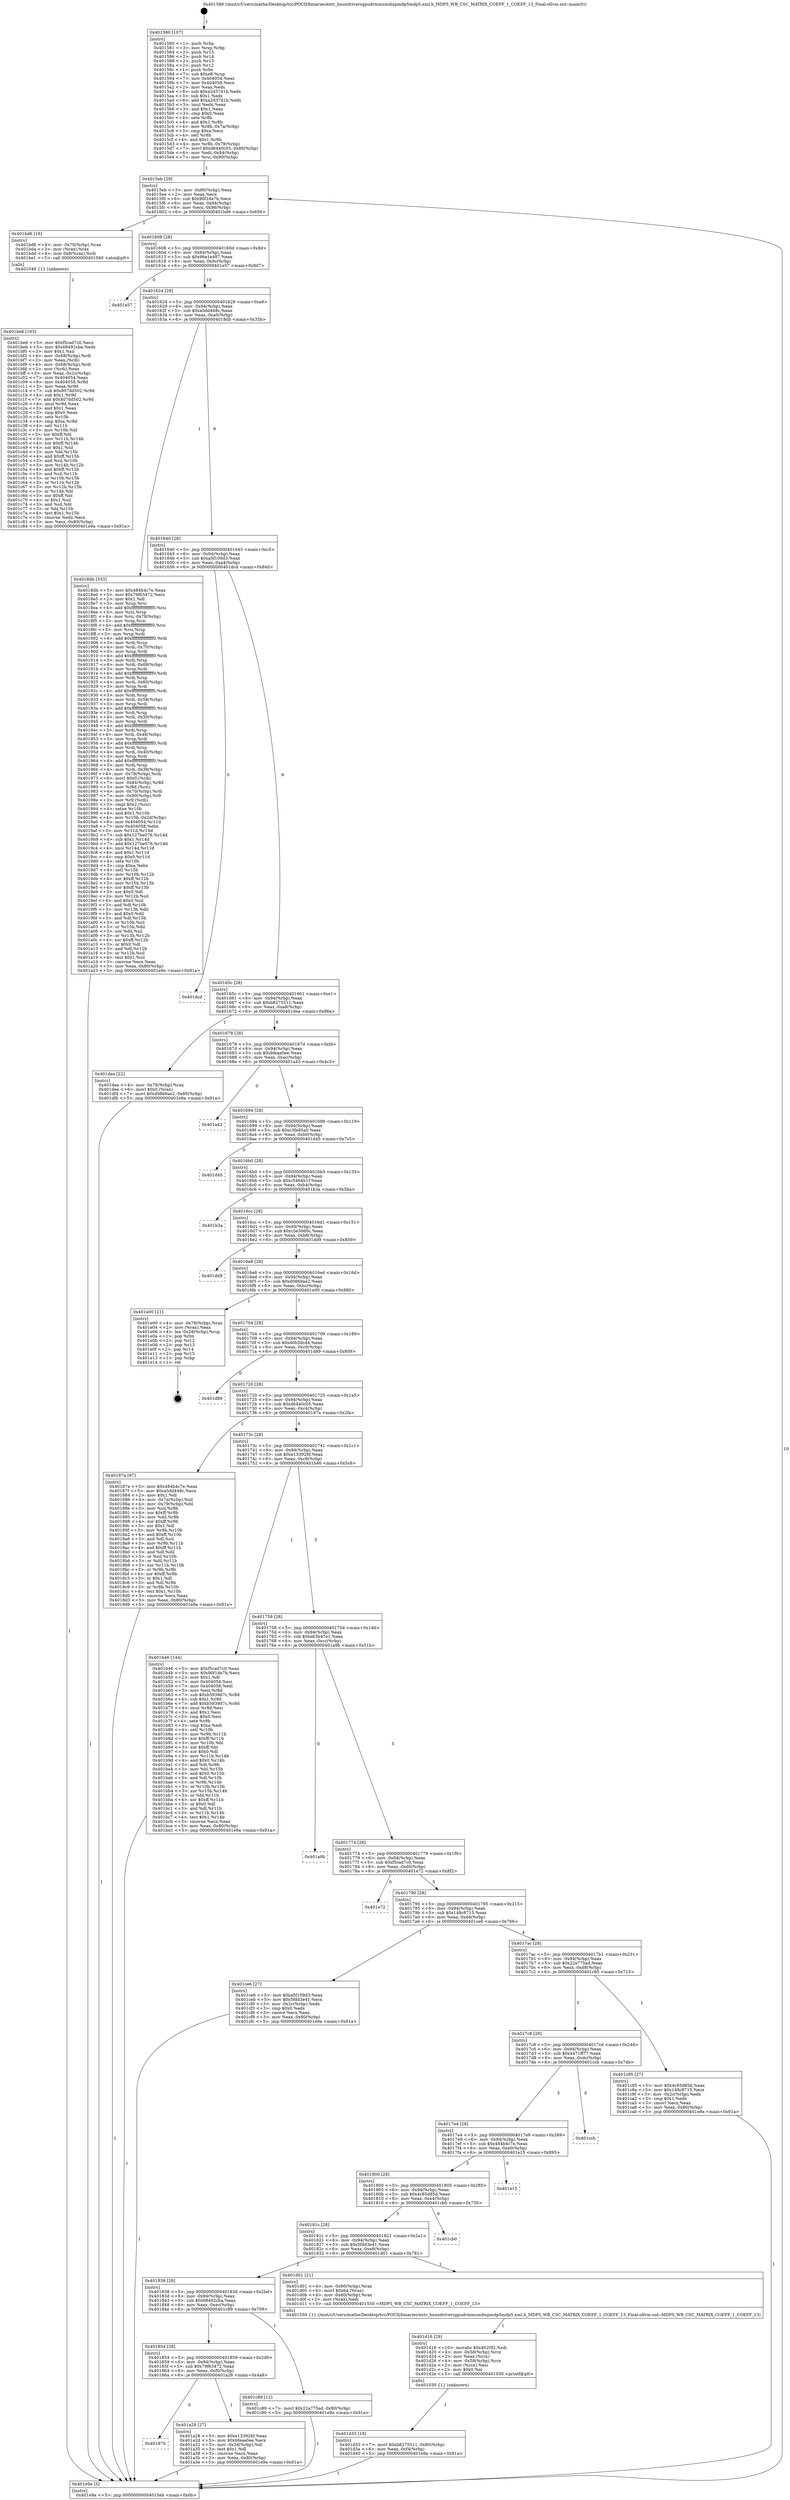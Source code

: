 digraph "0x401580" {
  label = "0x401580 (/mnt/c/Users/mathe/Desktop/tcc/POCII/binaries/extr_linuxdriversgpudrmmsmdispmdp5mdp5.xml.h_MDP5_WB_CSC_MATRIX_COEFF_1_COEFF_13_Final-ollvm.out::main(0))"
  labelloc = "t"
  node[shape=record]

  Entry [label="",width=0.3,height=0.3,shape=circle,fillcolor=black,style=filled]
  "0x4015eb" [label="{
     0x4015eb [29]\l
     | [instrs]\l
     &nbsp;&nbsp;0x4015eb \<+3\>: mov -0x80(%rbp),%eax\l
     &nbsp;&nbsp;0x4015ee \<+2\>: mov %eax,%ecx\l
     &nbsp;&nbsp;0x4015f0 \<+6\>: sub $0x90f1de7b,%ecx\l
     &nbsp;&nbsp;0x4015f6 \<+6\>: mov %eax,-0x94(%rbp)\l
     &nbsp;&nbsp;0x4015fc \<+6\>: mov %ecx,-0x98(%rbp)\l
     &nbsp;&nbsp;0x401602 \<+6\>: je 0000000000401bd6 \<main+0x656\>\l
  }"]
  "0x401bd6" [label="{
     0x401bd6 [16]\l
     | [instrs]\l
     &nbsp;&nbsp;0x401bd6 \<+4\>: mov -0x70(%rbp),%rax\l
     &nbsp;&nbsp;0x401bda \<+3\>: mov (%rax),%rax\l
     &nbsp;&nbsp;0x401bdd \<+4\>: mov 0x8(%rax),%rdi\l
     &nbsp;&nbsp;0x401be1 \<+5\>: call 0000000000401040 \<atoi@plt\>\l
     | [calls]\l
     &nbsp;&nbsp;0x401040 \{1\} (unknown)\l
  }"]
  "0x401608" [label="{
     0x401608 [28]\l
     | [instrs]\l
     &nbsp;&nbsp;0x401608 \<+5\>: jmp 000000000040160d \<main+0x8d\>\l
     &nbsp;&nbsp;0x40160d \<+6\>: mov -0x94(%rbp),%eax\l
     &nbsp;&nbsp;0x401613 \<+5\>: sub $0x96e1e487,%eax\l
     &nbsp;&nbsp;0x401618 \<+6\>: mov %eax,-0x9c(%rbp)\l
     &nbsp;&nbsp;0x40161e \<+6\>: je 0000000000401e57 \<main+0x8d7\>\l
  }"]
  Exit [label="",width=0.3,height=0.3,shape=circle,fillcolor=black,style=filled,peripheries=2]
  "0x401e57" [label="{
     0x401e57\l
  }", style=dashed]
  "0x401624" [label="{
     0x401624 [28]\l
     | [instrs]\l
     &nbsp;&nbsp;0x401624 \<+5\>: jmp 0000000000401629 \<main+0xa9\>\l
     &nbsp;&nbsp;0x401629 \<+6\>: mov -0x94(%rbp),%eax\l
     &nbsp;&nbsp;0x40162f \<+5\>: sub $0xa5dd448c,%eax\l
     &nbsp;&nbsp;0x401634 \<+6\>: mov %eax,-0xa0(%rbp)\l
     &nbsp;&nbsp;0x40163a \<+6\>: je 00000000004018db \<main+0x35b\>\l
  }"]
  "0x401d33" [label="{
     0x401d33 [18]\l
     | [instrs]\l
     &nbsp;&nbsp;0x401d33 \<+7\>: movl $0xb8275511,-0x80(%rbp)\l
     &nbsp;&nbsp;0x401d3a \<+6\>: mov %eax,-0xf4(%rbp)\l
     &nbsp;&nbsp;0x401d40 \<+5\>: jmp 0000000000401e9a \<main+0x91a\>\l
  }"]
  "0x4018db" [label="{
     0x4018db [333]\l
     | [instrs]\l
     &nbsp;&nbsp;0x4018db \<+5\>: mov $0x484b4c7e,%eax\l
     &nbsp;&nbsp;0x4018e0 \<+5\>: mov $0x79f63472,%ecx\l
     &nbsp;&nbsp;0x4018e5 \<+2\>: mov $0x1,%dl\l
     &nbsp;&nbsp;0x4018e7 \<+3\>: mov %rsp,%rsi\l
     &nbsp;&nbsp;0x4018ea \<+4\>: add $0xfffffffffffffff0,%rsi\l
     &nbsp;&nbsp;0x4018ee \<+3\>: mov %rsi,%rsp\l
     &nbsp;&nbsp;0x4018f1 \<+4\>: mov %rsi,-0x78(%rbp)\l
     &nbsp;&nbsp;0x4018f5 \<+3\>: mov %rsp,%rsi\l
     &nbsp;&nbsp;0x4018f8 \<+4\>: add $0xfffffffffffffff0,%rsi\l
     &nbsp;&nbsp;0x4018fc \<+3\>: mov %rsi,%rsp\l
     &nbsp;&nbsp;0x4018ff \<+3\>: mov %rsp,%rdi\l
     &nbsp;&nbsp;0x401902 \<+4\>: add $0xfffffffffffffff0,%rdi\l
     &nbsp;&nbsp;0x401906 \<+3\>: mov %rdi,%rsp\l
     &nbsp;&nbsp;0x401909 \<+4\>: mov %rdi,-0x70(%rbp)\l
     &nbsp;&nbsp;0x40190d \<+3\>: mov %rsp,%rdi\l
     &nbsp;&nbsp;0x401910 \<+4\>: add $0xfffffffffffffff0,%rdi\l
     &nbsp;&nbsp;0x401914 \<+3\>: mov %rdi,%rsp\l
     &nbsp;&nbsp;0x401917 \<+4\>: mov %rdi,-0x68(%rbp)\l
     &nbsp;&nbsp;0x40191b \<+3\>: mov %rsp,%rdi\l
     &nbsp;&nbsp;0x40191e \<+4\>: add $0xfffffffffffffff0,%rdi\l
     &nbsp;&nbsp;0x401922 \<+3\>: mov %rdi,%rsp\l
     &nbsp;&nbsp;0x401925 \<+4\>: mov %rdi,-0x60(%rbp)\l
     &nbsp;&nbsp;0x401929 \<+3\>: mov %rsp,%rdi\l
     &nbsp;&nbsp;0x40192c \<+4\>: add $0xfffffffffffffff0,%rdi\l
     &nbsp;&nbsp;0x401930 \<+3\>: mov %rdi,%rsp\l
     &nbsp;&nbsp;0x401933 \<+4\>: mov %rdi,-0x58(%rbp)\l
     &nbsp;&nbsp;0x401937 \<+3\>: mov %rsp,%rdi\l
     &nbsp;&nbsp;0x40193a \<+4\>: add $0xfffffffffffffff0,%rdi\l
     &nbsp;&nbsp;0x40193e \<+3\>: mov %rdi,%rsp\l
     &nbsp;&nbsp;0x401941 \<+4\>: mov %rdi,-0x50(%rbp)\l
     &nbsp;&nbsp;0x401945 \<+3\>: mov %rsp,%rdi\l
     &nbsp;&nbsp;0x401948 \<+4\>: add $0xfffffffffffffff0,%rdi\l
     &nbsp;&nbsp;0x40194c \<+3\>: mov %rdi,%rsp\l
     &nbsp;&nbsp;0x40194f \<+4\>: mov %rdi,-0x48(%rbp)\l
     &nbsp;&nbsp;0x401953 \<+3\>: mov %rsp,%rdi\l
     &nbsp;&nbsp;0x401956 \<+4\>: add $0xfffffffffffffff0,%rdi\l
     &nbsp;&nbsp;0x40195a \<+3\>: mov %rdi,%rsp\l
     &nbsp;&nbsp;0x40195d \<+4\>: mov %rdi,-0x40(%rbp)\l
     &nbsp;&nbsp;0x401961 \<+3\>: mov %rsp,%rdi\l
     &nbsp;&nbsp;0x401964 \<+4\>: add $0xfffffffffffffff0,%rdi\l
     &nbsp;&nbsp;0x401968 \<+3\>: mov %rdi,%rsp\l
     &nbsp;&nbsp;0x40196b \<+4\>: mov %rdi,-0x38(%rbp)\l
     &nbsp;&nbsp;0x40196f \<+4\>: mov -0x78(%rbp),%rdi\l
     &nbsp;&nbsp;0x401973 \<+6\>: movl $0x0,(%rdi)\l
     &nbsp;&nbsp;0x401979 \<+7\>: mov -0x84(%rbp),%r8d\l
     &nbsp;&nbsp;0x401980 \<+3\>: mov %r8d,(%rsi)\l
     &nbsp;&nbsp;0x401983 \<+4\>: mov -0x70(%rbp),%rdi\l
     &nbsp;&nbsp;0x401987 \<+7\>: mov -0x90(%rbp),%r9\l
     &nbsp;&nbsp;0x40198e \<+3\>: mov %r9,(%rdi)\l
     &nbsp;&nbsp;0x401991 \<+3\>: cmpl $0x2,(%rsi)\l
     &nbsp;&nbsp;0x401994 \<+4\>: setne %r10b\l
     &nbsp;&nbsp;0x401998 \<+4\>: and $0x1,%r10b\l
     &nbsp;&nbsp;0x40199c \<+4\>: mov %r10b,-0x2d(%rbp)\l
     &nbsp;&nbsp;0x4019a0 \<+8\>: mov 0x404054,%r11d\l
     &nbsp;&nbsp;0x4019a8 \<+7\>: mov 0x404058,%ebx\l
     &nbsp;&nbsp;0x4019af \<+3\>: mov %r11d,%r14d\l
     &nbsp;&nbsp;0x4019b2 \<+7\>: sub $0x127be076,%r14d\l
     &nbsp;&nbsp;0x4019b9 \<+4\>: sub $0x1,%r14d\l
     &nbsp;&nbsp;0x4019bd \<+7\>: add $0x127be076,%r14d\l
     &nbsp;&nbsp;0x4019c4 \<+4\>: imul %r14d,%r11d\l
     &nbsp;&nbsp;0x4019c8 \<+4\>: and $0x1,%r11d\l
     &nbsp;&nbsp;0x4019cc \<+4\>: cmp $0x0,%r11d\l
     &nbsp;&nbsp;0x4019d0 \<+4\>: sete %r10b\l
     &nbsp;&nbsp;0x4019d4 \<+3\>: cmp $0xa,%ebx\l
     &nbsp;&nbsp;0x4019d7 \<+4\>: setl %r15b\l
     &nbsp;&nbsp;0x4019db \<+3\>: mov %r10b,%r12b\l
     &nbsp;&nbsp;0x4019de \<+4\>: xor $0xff,%r12b\l
     &nbsp;&nbsp;0x4019e2 \<+3\>: mov %r15b,%r13b\l
     &nbsp;&nbsp;0x4019e5 \<+4\>: xor $0xff,%r13b\l
     &nbsp;&nbsp;0x4019e9 \<+3\>: xor $0x0,%dl\l
     &nbsp;&nbsp;0x4019ec \<+3\>: mov %r12b,%sil\l
     &nbsp;&nbsp;0x4019ef \<+4\>: and $0x0,%sil\l
     &nbsp;&nbsp;0x4019f3 \<+3\>: and %dl,%r10b\l
     &nbsp;&nbsp;0x4019f6 \<+3\>: mov %r13b,%dil\l
     &nbsp;&nbsp;0x4019f9 \<+4\>: and $0x0,%dil\l
     &nbsp;&nbsp;0x4019fd \<+3\>: and %dl,%r15b\l
     &nbsp;&nbsp;0x401a00 \<+3\>: or %r10b,%sil\l
     &nbsp;&nbsp;0x401a03 \<+3\>: or %r15b,%dil\l
     &nbsp;&nbsp;0x401a06 \<+3\>: xor %dil,%sil\l
     &nbsp;&nbsp;0x401a09 \<+3\>: or %r13b,%r12b\l
     &nbsp;&nbsp;0x401a0c \<+4\>: xor $0xff,%r12b\l
     &nbsp;&nbsp;0x401a10 \<+3\>: or $0x0,%dl\l
     &nbsp;&nbsp;0x401a13 \<+3\>: and %dl,%r12b\l
     &nbsp;&nbsp;0x401a16 \<+3\>: or %r12b,%sil\l
     &nbsp;&nbsp;0x401a19 \<+4\>: test $0x1,%sil\l
     &nbsp;&nbsp;0x401a1d \<+3\>: cmovne %ecx,%eax\l
     &nbsp;&nbsp;0x401a20 \<+3\>: mov %eax,-0x80(%rbp)\l
     &nbsp;&nbsp;0x401a23 \<+5\>: jmp 0000000000401e9a \<main+0x91a\>\l
  }"]
  "0x401640" [label="{
     0x401640 [28]\l
     | [instrs]\l
     &nbsp;&nbsp;0x401640 \<+5\>: jmp 0000000000401645 \<main+0xc5\>\l
     &nbsp;&nbsp;0x401645 \<+6\>: mov -0x94(%rbp),%eax\l
     &nbsp;&nbsp;0x40164b \<+5\>: sub $0xa5f109d3,%eax\l
     &nbsp;&nbsp;0x401650 \<+6\>: mov %eax,-0xa4(%rbp)\l
     &nbsp;&nbsp;0x401656 \<+6\>: je 0000000000401dcd \<main+0x84d\>\l
  }"]
  "0x401d16" [label="{
     0x401d16 [29]\l
     | [instrs]\l
     &nbsp;&nbsp;0x401d16 \<+10\>: movabs $0x4020f2,%rdi\l
     &nbsp;&nbsp;0x401d20 \<+4\>: mov -0x58(%rbp),%rcx\l
     &nbsp;&nbsp;0x401d24 \<+2\>: mov %eax,(%rcx)\l
     &nbsp;&nbsp;0x401d26 \<+4\>: mov -0x58(%rbp),%rcx\l
     &nbsp;&nbsp;0x401d2a \<+2\>: mov (%rcx),%esi\l
     &nbsp;&nbsp;0x401d2c \<+2\>: mov $0x0,%al\l
     &nbsp;&nbsp;0x401d2e \<+5\>: call 0000000000401030 \<printf@plt\>\l
     | [calls]\l
     &nbsp;&nbsp;0x401030 \{1\} (unknown)\l
  }"]
  "0x401dcd" [label="{
     0x401dcd\l
  }", style=dashed]
  "0x40165c" [label="{
     0x40165c [28]\l
     | [instrs]\l
     &nbsp;&nbsp;0x40165c \<+5\>: jmp 0000000000401661 \<main+0xe1\>\l
     &nbsp;&nbsp;0x401661 \<+6\>: mov -0x94(%rbp),%eax\l
     &nbsp;&nbsp;0x401667 \<+5\>: sub $0xb8275511,%eax\l
     &nbsp;&nbsp;0x40166c \<+6\>: mov %eax,-0xa8(%rbp)\l
     &nbsp;&nbsp;0x401672 \<+6\>: je 0000000000401dea \<main+0x86a\>\l
  }"]
  "0x401be6" [label="{
     0x401be6 [163]\l
     | [instrs]\l
     &nbsp;&nbsp;0x401be6 \<+5\>: mov $0xf5cad7c0,%ecx\l
     &nbsp;&nbsp;0x401beb \<+5\>: mov $0x68492cba,%edx\l
     &nbsp;&nbsp;0x401bf0 \<+3\>: mov $0x1,%sil\l
     &nbsp;&nbsp;0x401bf3 \<+4\>: mov -0x68(%rbp),%rdi\l
     &nbsp;&nbsp;0x401bf7 \<+2\>: mov %eax,(%rdi)\l
     &nbsp;&nbsp;0x401bf9 \<+4\>: mov -0x68(%rbp),%rdi\l
     &nbsp;&nbsp;0x401bfd \<+2\>: mov (%rdi),%eax\l
     &nbsp;&nbsp;0x401bff \<+3\>: mov %eax,-0x2c(%rbp)\l
     &nbsp;&nbsp;0x401c02 \<+7\>: mov 0x404054,%eax\l
     &nbsp;&nbsp;0x401c09 \<+8\>: mov 0x404058,%r8d\l
     &nbsp;&nbsp;0x401c11 \<+3\>: mov %eax,%r9d\l
     &nbsp;&nbsp;0x401c14 \<+7\>: sub $0x807dd502,%r9d\l
     &nbsp;&nbsp;0x401c1b \<+4\>: sub $0x1,%r9d\l
     &nbsp;&nbsp;0x401c1f \<+7\>: add $0x807dd502,%r9d\l
     &nbsp;&nbsp;0x401c26 \<+4\>: imul %r9d,%eax\l
     &nbsp;&nbsp;0x401c2a \<+3\>: and $0x1,%eax\l
     &nbsp;&nbsp;0x401c2d \<+3\>: cmp $0x0,%eax\l
     &nbsp;&nbsp;0x401c30 \<+4\>: sete %r10b\l
     &nbsp;&nbsp;0x401c34 \<+4\>: cmp $0xa,%r8d\l
     &nbsp;&nbsp;0x401c38 \<+4\>: setl %r11b\l
     &nbsp;&nbsp;0x401c3c \<+3\>: mov %r10b,%bl\l
     &nbsp;&nbsp;0x401c3f \<+3\>: xor $0xff,%bl\l
     &nbsp;&nbsp;0x401c42 \<+3\>: mov %r11b,%r14b\l
     &nbsp;&nbsp;0x401c45 \<+4\>: xor $0xff,%r14b\l
     &nbsp;&nbsp;0x401c49 \<+4\>: xor $0x1,%sil\l
     &nbsp;&nbsp;0x401c4d \<+3\>: mov %bl,%r15b\l
     &nbsp;&nbsp;0x401c50 \<+4\>: and $0xff,%r15b\l
     &nbsp;&nbsp;0x401c54 \<+3\>: and %sil,%r10b\l
     &nbsp;&nbsp;0x401c57 \<+3\>: mov %r14b,%r12b\l
     &nbsp;&nbsp;0x401c5a \<+4\>: and $0xff,%r12b\l
     &nbsp;&nbsp;0x401c5e \<+3\>: and %sil,%r11b\l
     &nbsp;&nbsp;0x401c61 \<+3\>: or %r10b,%r15b\l
     &nbsp;&nbsp;0x401c64 \<+3\>: or %r11b,%r12b\l
     &nbsp;&nbsp;0x401c67 \<+3\>: xor %r12b,%r15b\l
     &nbsp;&nbsp;0x401c6a \<+3\>: or %r14b,%bl\l
     &nbsp;&nbsp;0x401c6d \<+3\>: xor $0xff,%bl\l
     &nbsp;&nbsp;0x401c70 \<+4\>: or $0x1,%sil\l
     &nbsp;&nbsp;0x401c74 \<+3\>: and %sil,%bl\l
     &nbsp;&nbsp;0x401c77 \<+3\>: or %bl,%r15b\l
     &nbsp;&nbsp;0x401c7a \<+4\>: test $0x1,%r15b\l
     &nbsp;&nbsp;0x401c7e \<+3\>: cmovne %edx,%ecx\l
     &nbsp;&nbsp;0x401c81 \<+3\>: mov %ecx,-0x80(%rbp)\l
     &nbsp;&nbsp;0x401c84 \<+5\>: jmp 0000000000401e9a \<main+0x91a\>\l
  }"]
  "0x401dea" [label="{
     0x401dea [22]\l
     | [instrs]\l
     &nbsp;&nbsp;0x401dea \<+4\>: mov -0x78(%rbp),%rax\l
     &nbsp;&nbsp;0x401dee \<+6\>: movl $0x0,(%rax)\l
     &nbsp;&nbsp;0x401df4 \<+7\>: movl $0xd0869ae2,-0x80(%rbp)\l
     &nbsp;&nbsp;0x401dfb \<+5\>: jmp 0000000000401e9a \<main+0x91a\>\l
  }"]
  "0x401678" [label="{
     0x401678 [28]\l
     | [instrs]\l
     &nbsp;&nbsp;0x401678 \<+5\>: jmp 000000000040167d \<main+0xfd\>\l
     &nbsp;&nbsp;0x40167d \<+6\>: mov -0x94(%rbp),%eax\l
     &nbsp;&nbsp;0x401683 \<+5\>: sub $0xbfeaa0ee,%eax\l
     &nbsp;&nbsp;0x401688 \<+6\>: mov %eax,-0xac(%rbp)\l
     &nbsp;&nbsp;0x40168e \<+6\>: je 0000000000401a43 \<main+0x4c3\>\l
  }"]
  "0x401870" [label="{
     0x401870\l
  }", style=dashed]
  "0x401a43" [label="{
     0x401a43\l
  }", style=dashed]
  "0x401694" [label="{
     0x401694 [28]\l
     | [instrs]\l
     &nbsp;&nbsp;0x401694 \<+5\>: jmp 0000000000401699 \<main+0x119\>\l
     &nbsp;&nbsp;0x401699 \<+6\>: mov -0x94(%rbp),%eax\l
     &nbsp;&nbsp;0x40169f \<+5\>: sub $0xc3fa85a0,%eax\l
     &nbsp;&nbsp;0x4016a4 \<+6\>: mov %eax,-0xb0(%rbp)\l
     &nbsp;&nbsp;0x4016aa \<+6\>: je 0000000000401d45 \<main+0x7c5\>\l
  }"]
  "0x401a28" [label="{
     0x401a28 [27]\l
     | [instrs]\l
     &nbsp;&nbsp;0x401a28 \<+5\>: mov $0xe133926f,%eax\l
     &nbsp;&nbsp;0x401a2d \<+5\>: mov $0xbfeaa0ee,%ecx\l
     &nbsp;&nbsp;0x401a32 \<+3\>: mov -0x2d(%rbp),%dl\l
     &nbsp;&nbsp;0x401a35 \<+3\>: test $0x1,%dl\l
     &nbsp;&nbsp;0x401a38 \<+3\>: cmovne %ecx,%eax\l
     &nbsp;&nbsp;0x401a3b \<+3\>: mov %eax,-0x80(%rbp)\l
     &nbsp;&nbsp;0x401a3e \<+5\>: jmp 0000000000401e9a \<main+0x91a\>\l
  }"]
  "0x401d45" [label="{
     0x401d45\l
  }", style=dashed]
  "0x4016b0" [label="{
     0x4016b0 [28]\l
     | [instrs]\l
     &nbsp;&nbsp;0x4016b0 \<+5\>: jmp 00000000004016b5 \<main+0x135\>\l
     &nbsp;&nbsp;0x4016b5 \<+6\>: mov -0x94(%rbp),%eax\l
     &nbsp;&nbsp;0x4016bb \<+5\>: sub $0xc5464b1f,%eax\l
     &nbsp;&nbsp;0x4016c0 \<+6\>: mov %eax,-0xb4(%rbp)\l
     &nbsp;&nbsp;0x4016c6 \<+6\>: je 0000000000401b3a \<main+0x5ba\>\l
  }"]
  "0x401854" [label="{
     0x401854 [28]\l
     | [instrs]\l
     &nbsp;&nbsp;0x401854 \<+5\>: jmp 0000000000401859 \<main+0x2d9\>\l
     &nbsp;&nbsp;0x401859 \<+6\>: mov -0x94(%rbp),%eax\l
     &nbsp;&nbsp;0x40185f \<+5\>: sub $0x79f63472,%eax\l
     &nbsp;&nbsp;0x401864 \<+6\>: mov %eax,-0xf0(%rbp)\l
     &nbsp;&nbsp;0x40186a \<+6\>: je 0000000000401a28 \<main+0x4a8\>\l
  }"]
  "0x401b3a" [label="{
     0x401b3a\l
  }", style=dashed]
  "0x4016cc" [label="{
     0x4016cc [28]\l
     | [instrs]\l
     &nbsp;&nbsp;0x4016cc \<+5\>: jmp 00000000004016d1 \<main+0x151\>\l
     &nbsp;&nbsp;0x4016d1 \<+6\>: mov -0x94(%rbp),%eax\l
     &nbsp;&nbsp;0x4016d7 \<+5\>: sub $0xc5e3060c,%eax\l
     &nbsp;&nbsp;0x4016dc \<+6\>: mov %eax,-0xb8(%rbp)\l
     &nbsp;&nbsp;0x4016e2 \<+6\>: je 0000000000401dd9 \<main+0x859\>\l
  }"]
  "0x401c89" [label="{
     0x401c89 [12]\l
     | [instrs]\l
     &nbsp;&nbsp;0x401c89 \<+7\>: movl $0x22a775ad,-0x80(%rbp)\l
     &nbsp;&nbsp;0x401c90 \<+5\>: jmp 0000000000401e9a \<main+0x91a\>\l
  }"]
  "0x401dd9" [label="{
     0x401dd9\l
  }", style=dashed]
  "0x4016e8" [label="{
     0x4016e8 [28]\l
     | [instrs]\l
     &nbsp;&nbsp;0x4016e8 \<+5\>: jmp 00000000004016ed \<main+0x16d\>\l
     &nbsp;&nbsp;0x4016ed \<+6\>: mov -0x94(%rbp),%eax\l
     &nbsp;&nbsp;0x4016f3 \<+5\>: sub $0xd0869ae2,%eax\l
     &nbsp;&nbsp;0x4016f8 \<+6\>: mov %eax,-0xbc(%rbp)\l
     &nbsp;&nbsp;0x4016fe \<+6\>: je 0000000000401e00 \<main+0x880\>\l
  }"]
  "0x401838" [label="{
     0x401838 [28]\l
     | [instrs]\l
     &nbsp;&nbsp;0x401838 \<+5\>: jmp 000000000040183d \<main+0x2bd\>\l
     &nbsp;&nbsp;0x40183d \<+6\>: mov -0x94(%rbp),%eax\l
     &nbsp;&nbsp;0x401843 \<+5\>: sub $0x68492cba,%eax\l
     &nbsp;&nbsp;0x401848 \<+6\>: mov %eax,-0xec(%rbp)\l
     &nbsp;&nbsp;0x40184e \<+6\>: je 0000000000401c89 \<main+0x709\>\l
  }"]
  "0x401e00" [label="{
     0x401e00 [21]\l
     | [instrs]\l
     &nbsp;&nbsp;0x401e00 \<+4\>: mov -0x78(%rbp),%rax\l
     &nbsp;&nbsp;0x401e04 \<+2\>: mov (%rax),%eax\l
     &nbsp;&nbsp;0x401e06 \<+4\>: lea -0x28(%rbp),%rsp\l
     &nbsp;&nbsp;0x401e0a \<+1\>: pop %rbx\l
     &nbsp;&nbsp;0x401e0b \<+2\>: pop %r12\l
     &nbsp;&nbsp;0x401e0d \<+2\>: pop %r13\l
     &nbsp;&nbsp;0x401e0f \<+2\>: pop %r14\l
     &nbsp;&nbsp;0x401e11 \<+2\>: pop %r15\l
     &nbsp;&nbsp;0x401e13 \<+1\>: pop %rbp\l
     &nbsp;&nbsp;0x401e14 \<+1\>: ret\l
  }"]
  "0x401704" [label="{
     0x401704 [28]\l
     | [instrs]\l
     &nbsp;&nbsp;0x401704 \<+5\>: jmp 0000000000401709 \<main+0x189\>\l
     &nbsp;&nbsp;0x401709 \<+6\>: mov -0x94(%rbp),%eax\l
     &nbsp;&nbsp;0x40170f \<+5\>: sub $0xd0b5dcd4,%eax\l
     &nbsp;&nbsp;0x401714 \<+6\>: mov %eax,-0xc0(%rbp)\l
     &nbsp;&nbsp;0x40171a \<+6\>: je 0000000000401d89 \<main+0x809\>\l
  }"]
  "0x401d01" [label="{
     0x401d01 [21]\l
     | [instrs]\l
     &nbsp;&nbsp;0x401d01 \<+4\>: mov -0x60(%rbp),%rax\l
     &nbsp;&nbsp;0x401d05 \<+6\>: movl $0x64,(%rax)\l
     &nbsp;&nbsp;0x401d0b \<+4\>: mov -0x60(%rbp),%rax\l
     &nbsp;&nbsp;0x401d0f \<+2\>: mov (%rax),%edi\l
     &nbsp;&nbsp;0x401d11 \<+5\>: call 0000000000401550 \<MDP5_WB_CSC_MATRIX_COEFF_1_COEFF_13\>\l
     | [calls]\l
     &nbsp;&nbsp;0x401550 \{1\} (/mnt/c/Users/mathe/Desktop/tcc/POCII/binaries/extr_linuxdriversgpudrmmsmdispmdp5mdp5.xml.h_MDP5_WB_CSC_MATRIX_COEFF_1_COEFF_13_Final-ollvm.out::MDP5_WB_CSC_MATRIX_COEFF_1_COEFF_13)\l
  }"]
  "0x401d89" [label="{
     0x401d89\l
  }", style=dashed]
  "0x401720" [label="{
     0x401720 [28]\l
     | [instrs]\l
     &nbsp;&nbsp;0x401720 \<+5\>: jmp 0000000000401725 \<main+0x1a5\>\l
     &nbsp;&nbsp;0x401725 \<+6\>: mov -0x94(%rbp),%eax\l
     &nbsp;&nbsp;0x40172b \<+5\>: sub $0xd6440c05,%eax\l
     &nbsp;&nbsp;0x401730 \<+6\>: mov %eax,-0xc4(%rbp)\l
     &nbsp;&nbsp;0x401736 \<+6\>: je 000000000040187a \<main+0x2fa\>\l
  }"]
  "0x40181c" [label="{
     0x40181c [28]\l
     | [instrs]\l
     &nbsp;&nbsp;0x40181c \<+5\>: jmp 0000000000401821 \<main+0x2a1\>\l
     &nbsp;&nbsp;0x401821 \<+6\>: mov -0x94(%rbp),%eax\l
     &nbsp;&nbsp;0x401827 \<+5\>: sub $0x5fdd3e41,%eax\l
     &nbsp;&nbsp;0x40182c \<+6\>: mov %eax,-0xe8(%rbp)\l
     &nbsp;&nbsp;0x401832 \<+6\>: je 0000000000401d01 \<main+0x781\>\l
  }"]
  "0x40187a" [label="{
     0x40187a [97]\l
     | [instrs]\l
     &nbsp;&nbsp;0x40187a \<+5\>: mov $0x484b4c7e,%eax\l
     &nbsp;&nbsp;0x40187f \<+5\>: mov $0xa5dd448c,%ecx\l
     &nbsp;&nbsp;0x401884 \<+2\>: mov $0x1,%dl\l
     &nbsp;&nbsp;0x401886 \<+4\>: mov -0x7a(%rbp),%sil\l
     &nbsp;&nbsp;0x40188a \<+4\>: mov -0x79(%rbp),%dil\l
     &nbsp;&nbsp;0x40188e \<+3\>: mov %sil,%r8b\l
     &nbsp;&nbsp;0x401891 \<+4\>: xor $0xff,%r8b\l
     &nbsp;&nbsp;0x401895 \<+3\>: mov %dil,%r9b\l
     &nbsp;&nbsp;0x401898 \<+4\>: xor $0xff,%r9b\l
     &nbsp;&nbsp;0x40189c \<+3\>: xor $0x1,%dl\l
     &nbsp;&nbsp;0x40189f \<+3\>: mov %r8b,%r10b\l
     &nbsp;&nbsp;0x4018a2 \<+4\>: and $0xff,%r10b\l
     &nbsp;&nbsp;0x4018a6 \<+3\>: and %dl,%sil\l
     &nbsp;&nbsp;0x4018a9 \<+3\>: mov %r9b,%r11b\l
     &nbsp;&nbsp;0x4018ac \<+4\>: and $0xff,%r11b\l
     &nbsp;&nbsp;0x4018b0 \<+3\>: and %dl,%dil\l
     &nbsp;&nbsp;0x4018b3 \<+3\>: or %sil,%r10b\l
     &nbsp;&nbsp;0x4018b6 \<+3\>: or %dil,%r11b\l
     &nbsp;&nbsp;0x4018b9 \<+3\>: xor %r11b,%r10b\l
     &nbsp;&nbsp;0x4018bc \<+3\>: or %r9b,%r8b\l
     &nbsp;&nbsp;0x4018bf \<+4\>: xor $0xff,%r8b\l
     &nbsp;&nbsp;0x4018c3 \<+3\>: or $0x1,%dl\l
     &nbsp;&nbsp;0x4018c6 \<+3\>: and %dl,%r8b\l
     &nbsp;&nbsp;0x4018c9 \<+3\>: or %r8b,%r10b\l
     &nbsp;&nbsp;0x4018cc \<+4\>: test $0x1,%r10b\l
     &nbsp;&nbsp;0x4018d0 \<+3\>: cmovne %ecx,%eax\l
     &nbsp;&nbsp;0x4018d3 \<+3\>: mov %eax,-0x80(%rbp)\l
     &nbsp;&nbsp;0x4018d6 \<+5\>: jmp 0000000000401e9a \<main+0x91a\>\l
  }"]
  "0x40173c" [label="{
     0x40173c [28]\l
     | [instrs]\l
     &nbsp;&nbsp;0x40173c \<+5\>: jmp 0000000000401741 \<main+0x1c1\>\l
     &nbsp;&nbsp;0x401741 \<+6\>: mov -0x94(%rbp),%eax\l
     &nbsp;&nbsp;0x401747 \<+5\>: sub $0xe133926f,%eax\l
     &nbsp;&nbsp;0x40174c \<+6\>: mov %eax,-0xc8(%rbp)\l
     &nbsp;&nbsp;0x401752 \<+6\>: je 0000000000401b46 \<main+0x5c6\>\l
  }"]
  "0x401e9a" [label="{
     0x401e9a [5]\l
     | [instrs]\l
     &nbsp;&nbsp;0x401e9a \<+5\>: jmp 00000000004015eb \<main+0x6b\>\l
  }"]
  "0x401580" [label="{
     0x401580 [107]\l
     | [instrs]\l
     &nbsp;&nbsp;0x401580 \<+1\>: push %rbp\l
     &nbsp;&nbsp;0x401581 \<+3\>: mov %rsp,%rbp\l
     &nbsp;&nbsp;0x401584 \<+2\>: push %r15\l
     &nbsp;&nbsp;0x401586 \<+2\>: push %r14\l
     &nbsp;&nbsp;0x401588 \<+2\>: push %r13\l
     &nbsp;&nbsp;0x40158a \<+2\>: push %r12\l
     &nbsp;&nbsp;0x40158c \<+1\>: push %rbx\l
     &nbsp;&nbsp;0x40158d \<+7\>: sub $0xe8,%rsp\l
     &nbsp;&nbsp;0x401594 \<+7\>: mov 0x404054,%eax\l
     &nbsp;&nbsp;0x40159b \<+7\>: mov 0x404058,%ecx\l
     &nbsp;&nbsp;0x4015a2 \<+2\>: mov %eax,%edx\l
     &nbsp;&nbsp;0x4015a4 \<+6\>: sub $0xa2d37d1b,%edx\l
     &nbsp;&nbsp;0x4015aa \<+3\>: sub $0x1,%edx\l
     &nbsp;&nbsp;0x4015ad \<+6\>: add $0xa2d37d1b,%edx\l
     &nbsp;&nbsp;0x4015b3 \<+3\>: imul %edx,%eax\l
     &nbsp;&nbsp;0x4015b6 \<+3\>: and $0x1,%eax\l
     &nbsp;&nbsp;0x4015b9 \<+3\>: cmp $0x0,%eax\l
     &nbsp;&nbsp;0x4015bc \<+4\>: sete %r8b\l
     &nbsp;&nbsp;0x4015c0 \<+4\>: and $0x1,%r8b\l
     &nbsp;&nbsp;0x4015c4 \<+4\>: mov %r8b,-0x7a(%rbp)\l
     &nbsp;&nbsp;0x4015c8 \<+3\>: cmp $0xa,%ecx\l
     &nbsp;&nbsp;0x4015cb \<+4\>: setl %r8b\l
     &nbsp;&nbsp;0x4015cf \<+4\>: and $0x1,%r8b\l
     &nbsp;&nbsp;0x4015d3 \<+4\>: mov %r8b,-0x79(%rbp)\l
     &nbsp;&nbsp;0x4015d7 \<+7\>: movl $0xd6440c05,-0x80(%rbp)\l
     &nbsp;&nbsp;0x4015de \<+6\>: mov %edi,-0x84(%rbp)\l
     &nbsp;&nbsp;0x4015e4 \<+7\>: mov %rsi,-0x90(%rbp)\l
  }"]
  "0x401cb0" [label="{
     0x401cb0\l
  }", style=dashed]
  "0x401800" [label="{
     0x401800 [28]\l
     | [instrs]\l
     &nbsp;&nbsp;0x401800 \<+5\>: jmp 0000000000401805 \<main+0x285\>\l
     &nbsp;&nbsp;0x401805 \<+6\>: mov -0x94(%rbp),%eax\l
     &nbsp;&nbsp;0x40180b \<+5\>: sub $0x4c85d85d,%eax\l
     &nbsp;&nbsp;0x401810 \<+6\>: mov %eax,-0xe4(%rbp)\l
     &nbsp;&nbsp;0x401816 \<+6\>: je 0000000000401cb0 \<main+0x730\>\l
  }"]
  "0x401b46" [label="{
     0x401b46 [144]\l
     | [instrs]\l
     &nbsp;&nbsp;0x401b46 \<+5\>: mov $0xf5cad7c0,%eax\l
     &nbsp;&nbsp;0x401b4b \<+5\>: mov $0x90f1de7b,%ecx\l
     &nbsp;&nbsp;0x401b50 \<+2\>: mov $0x1,%dl\l
     &nbsp;&nbsp;0x401b52 \<+7\>: mov 0x404054,%esi\l
     &nbsp;&nbsp;0x401b59 \<+7\>: mov 0x404058,%edi\l
     &nbsp;&nbsp;0x401b60 \<+3\>: mov %esi,%r8d\l
     &nbsp;&nbsp;0x401b63 \<+7\>: sub $0xb5939d7c,%r8d\l
     &nbsp;&nbsp;0x401b6a \<+4\>: sub $0x1,%r8d\l
     &nbsp;&nbsp;0x401b6e \<+7\>: add $0xb5939d7c,%r8d\l
     &nbsp;&nbsp;0x401b75 \<+4\>: imul %r8d,%esi\l
     &nbsp;&nbsp;0x401b79 \<+3\>: and $0x1,%esi\l
     &nbsp;&nbsp;0x401b7c \<+3\>: cmp $0x0,%esi\l
     &nbsp;&nbsp;0x401b7f \<+4\>: sete %r9b\l
     &nbsp;&nbsp;0x401b83 \<+3\>: cmp $0xa,%edi\l
     &nbsp;&nbsp;0x401b86 \<+4\>: setl %r10b\l
     &nbsp;&nbsp;0x401b8a \<+3\>: mov %r9b,%r11b\l
     &nbsp;&nbsp;0x401b8d \<+4\>: xor $0xff,%r11b\l
     &nbsp;&nbsp;0x401b91 \<+3\>: mov %r10b,%bl\l
     &nbsp;&nbsp;0x401b94 \<+3\>: xor $0xff,%bl\l
     &nbsp;&nbsp;0x401b97 \<+3\>: xor $0x0,%dl\l
     &nbsp;&nbsp;0x401b9a \<+3\>: mov %r11b,%r14b\l
     &nbsp;&nbsp;0x401b9d \<+4\>: and $0x0,%r14b\l
     &nbsp;&nbsp;0x401ba1 \<+3\>: and %dl,%r9b\l
     &nbsp;&nbsp;0x401ba4 \<+3\>: mov %bl,%r15b\l
     &nbsp;&nbsp;0x401ba7 \<+4\>: and $0x0,%r15b\l
     &nbsp;&nbsp;0x401bab \<+3\>: and %dl,%r10b\l
     &nbsp;&nbsp;0x401bae \<+3\>: or %r9b,%r14b\l
     &nbsp;&nbsp;0x401bb1 \<+3\>: or %r10b,%r15b\l
     &nbsp;&nbsp;0x401bb4 \<+3\>: xor %r15b,%r14b\l
     &nbsp;&nbsp;0x401bb7 \<+3\>: or %bl,%r11b\l
     &nbsp;&nbsp;0x401bba \<+4\>: xor $0xff,%r11b\l
     &nbsp;&nbsp;0x401bbe \<+3\>: or $0x0,%dl\l
     &nbsp;&nbsp;0x401bc1 \<+3\>: and %dl,%r11b\l
     &nbsp;&nbsp;0x401bc4 \<+3\>: or %r11b,%r14b\l
     &nbsp;&nbsp;0x401bc7 \<+4\>: test $0x1,%r14b\l
     &nbsp;&nbsp;0x401bcb \<+3\>: cmovne %ecx,%eax\l
     &nbsp;&nbsp;0x401bce \<+3\>: mov %eax,-0x80(%rbp)\l
     &nbsp;&nbsp;0x401bd1 \<+5\>: jmp 0000000000401e9a \<main+0x91a\>\l
  }"]
  "0x401758" [label="{
     0x401758 [28]\l
     | [instrs]\l
     &nbsp;&nbsp;0x401758 \<+5\>: jmp 000000000040175d \<main+0x1dd\>\l
     &nbsp;&nbsp;0x40175d \<+6\>: mov -0x94(%rbp),%eax\l
     &nbsp;&nbsp;0x401763 \<+5\>: sub $0xe63b47e1,%eax\l
     &nbsp;&nbsp;0x401768 \<+6\>: mov %eax,-0xcc(%rbp)\l
     &nbsp;&nbsp;0x40176e \<+6\>: je 0000000000401a9b \<main+0x51b\>\l
  }"]
  "0x401e15" [label="{
     0x401e15\l
  }", style=dashed]
  "0x401a9b" [label="{
     0x401a9b\l
  }", style=dashed]
  "0x401774" [label="{
     0x401774 [28]\l
     | [instrs]\l
     &nbsp;&nbsp;0x401774 \<+5\>: jmp 0000000000401779 \<main+0x1f9\>\l
     &nbsp;&nbsp;0x401779 \<+6\>: mov -0x94(%rbp),%eax\l
     &nbsp;&nbsp;0x40177f \<+5\>: sub $0xf5cad7c0,%eax\l
     &nbsp;&nbsp;0x401784 \<+6\>: mov %eax,-0xd0(%rbp)\l
     &nbsp;&nbsp;0x40178a \<+6\>: je 0000000000401e72 \<main+0x8f2\>\l
  }"]
  "0x4017e4" [label="{
     0x4017e4 [28]\l
     | [instrs]\l
     &nbsp;&nbsp;0x4017e4 \<+5\>: jmp 00000000004017e9 \<main+0x269\>\l
     &nbsp;&nbsp;0x4017e9 \<+6\>: mov -0x94(%rbp),%eax\l
     &nbsp;&nbsp;0x4017ef \<+5\>: sub $0x484b4c7e,%eax\l
     &nbsp;&nbsp;0x4017f4 \<+6\>: mov %eax,-0xe0(%rbp)\l
     &nbsp;&nbsp;0x4017fa \<+6\>: je 0000000000401e15 \<main+0x895\>\l
  }"]
  "0x401e72" [label="{
     0x401e72\l
  }", style=dashed]
  "0x401790" [label="{
     0x401790 [28]\l
     | [instrs]\l
     &nbsp;&nbsp;0x401790 \<+5\>: jmp 0000000000401795 \<main+0x215\>\l
     &nbsp;&nbsp;0x401795 \<+6\>: mov -0x94(%rbp),%eax\l
     &nbsp;&nbsp;0x40179b \<+5\>: sub $0x148c8715,%eax\l
     &nbsp;&nbsp;0x4017a0 \<+6\>: mov %eax,-0xd4(%rbp)\l
     &nbsp;&nbsp;0x4017a6 \<+6\>: je 0000000000401ce6 \<main+0x766\>\l
  }"]
  "0x401ccb" [label="{
     0x401ccb\l
  }", style=dashed]
  "0x401ce6" [label="{
     0x401ce6 [27]\l
     | [instrs]\l
     &nbsp;&nbsp;0x401ce6 \<+5\>: mov $0xa5f109d3,%eax\l
     &nbsp;&nbsp;0x401ceb \<+5\>: mov $0x5fdd3e41,%ecx\l
     &nbsp;&nbsp;0x401cf0 \<+3\>: mov -0x2c(%rbp),%edx\l
     &nbsp;&nbsp;0x401cf3 \<+3\>: cmp $0x0,%edx\l
     &nbsp;&nbsp;0x401cf6 \<+3\>: cmove %ecx,%eax\l
     &nbsp;&nbsp;0x401cf9 \<+3\>: mov %eax,-0x80(%rbp)\l
     &nbsp;&nbsp;0x401cfc \<+5\>: jmp 0000000000401e9a \<main+0x91a\>\l
  }"]
  "0x4017ac" [label="{
     0x4017ac [28]\l
     | [instrs]\l
     &nbsp;&nbsp;0x4017ac \<+5\>: jmp 00000000004017b1 \<main+0x231\>\l
     &nbsp;&nbsp;0x4017b1 \<+6\>: mov -0x94(%rbp),%eax\l
     &nbsp;&nbsp;0x4017b7 \<+5\>: sub $0x22a775ad,%eax\l
     &nbsp;&nbsp;0x4017bc \<+6\>: mov %eax,-0xd8(%rbp)\l
     &nbsp;&nbsp;0x4017c2 \<+6\>: je 0000000000401c95 \<main+0x715\>\l
  }"]
  "0x4017c8" [label="{
     0x4017c8 [28]\l
     | [instrs]\l
     &nbsp;&nbsp;0x4017c8 \<+5\>: jmp 00000000004017cd \<main+0x24d\>\l
     &nbsp;&nbsp;0x4017cd \<+6\>: mov -0x94(%rbp),%eax\l
     &nbsp;&nbsp;0x4017d3 \<+5\>: sub $0x4471ff77,%eax\l
     &nbsp;&nbsp;0x4017d8 \<+6\>: mov %eax,-0xdc(%rbp)\l
     &nbsp;&nbsp;0x4017de \<+6\>: je 0000000000401ccb \<main+0x74b\>\l
  }"]
  "0x401c95" [label="{
     0x401c95 [27]\l
     | [instrs]\l
     &nbsp;&nbsp;0x401c95 \<+5\>: mov $0x4c85d85d,%eax\l
     &nbsp;&nbsp;0x401c9a \<+5\>: mov $0x148c8715,%ecx\l
     &nbsp;&nbsp;0x401c9f \<+3\>: mov -0x2c(%rbp),%edx\l
     &nbsp;&nbsp;0x401ca2 \<+3\>: cmp $0x1,%edx\l
     &nbsp;&nbsp;0x401ca5 \<+3\>: cmovl %ecx,%eax\l
     &nbsp;&nbsp;0x401ca8 \<+3\>: mov %eax,-0x80(%rbp)\l
     &nbsp;&nbsp;0x401cab \<+5\>: jmp 0000000000401e9a \<main+0x91a\>\l
  }"]
  Entry -> "0x401580" [label=" 1"]
  "0x4015eb" -> "0x401bd6" [label=" 1"]
  "0x4015eb" -> "0x401608" [label=" 10"]
  "0x401e00" -> Exit [label=" 1"]
  "0x401608" -> "0x401e57" [label=" 0"]
  "0x401608" -> "0x401624" [label=" 10"]
  "0x401dea" -> "0x401e9a" [label=" 1"]
  "0x401624" -> "0x4018db" [label=" 1"]
  "0x401624" -> "0x401640" [label=" 9"]
  "0x401d33" -> "0x401e9a" [label=" 1"]
  "0x401640" -> "0x401dcd" [label=" 0"]
  "0x401640" -> "0x40165c" [label=" 9"]
  "0x401d16" -> "0x401d33" [label=" 1"]
  "0x40165c" -> "0x401dea" [label=" 1"]
  "0x40165c" -> "0x401678" [label=" 8"]
  "0x401d01" -> "0x401d16" [label=" 1"]
  "0x401678" -> "0x401a43" [label=" 0"]
  "0x401678" -> "0x401694" [label=" 8"]
  "0x401ce6" -> "0x401e9a" [label=" 1"]
  "0x401694" -> "0x401d45" [label=" 0"]
  "0x401694" -> "0x4016b0" [label=" 8"]
  "0x401c95" -> "0x401e9a" [label=" 1"]
  "0x4016b0" -> "0x401b3a" [label=" 0"]
  "0x4016b0" -> "0x4016cc" [label=" 8"]
  "0x401be6" -> "0x401e9a" [label=" 1"]
  "0x4016cc" -> "0x401dd9" [label=" 0"]
  "0x4016cc" -> "0x4016e8" [label=" 8"]
  "0x401bd6" -> "0x401be6" [label=" 1"]
  "0x4016e8" -> "0x401e00" [label=" 1"]
  "0x4016e8" -> "0x401704" [label=" 7"]
  "0x401a28" -> "0x401e9a" [label=" 1"]
  "0x401704" -> "0x401d89" [label=" 0"]
  "0x401704" -> "0x401720" [label=" 7"]
  "0x401854" -> "0x401870" [label=" 0"]
  "0x401720" -> "0x40187a" [label=" 1"]
  "0x401720" -> "0x40173c" [label=" 6"]
  "0x40187a" -> "0x401e9a" [label=" 1"]
  "0x401580" -> "0x4015eb" [label=" 1"]
  "0x401e9a" -> "0x4015eb" [label=" 10"]
  "0x401c89" -> "0x401e9a" [label=" 1"]
  "0x4018db" -> "0x401e9a" [label=" 1"]
  "0x401838" -> "0x401854" [label=" 1"]
  "0x40173c" -> "0x401b46" [label=" 1"]
  "0x40173c" -> "0x401758" [label=" 5"]
  "0x401b46" -> "0x401e9a" [label=" 1"]
  "0x401758" -> "0x401a9b" [label=" 0"]
  "0x401758" -> "0x401774" [label=" 5"]
  "0x40181c" -> "0x401838" [label=" 2"]
  "0x401774" -> "0x401e72" [label=" 0"]
  "0x401774" -> "0x401790" [label=" 5"]
  "0x401854" -> "0x401a28" [label=" 1"]
  "0x401790" -> "0x401ce6" [label=" 1"]
  "0x401790" -> "0x4017ac" [label=" 4"]
  "0x401800" -> "0x40181c" [label=" 3"]
  "0x4017ac" -> "0x401c95" [label=" 1"]
  "0x4017ac" -> "0x4017c8" [label=" 3"]
  "0x401800" -> "0x401cb0" [label=" 0"]
  "0x4017c8" -> "0x401ccb" [label=" 0"]
  "0x4017c8" -> "0x4017e4" [label=" 3"]
  "0x40181c" -> "0x401d01" [label=" 1"]
  "0x4017e4" -> "0x401e15" [label=" 0"]
  "0x4017e4" -> "0x401800" [label=" 3"]
  "0x401838" -> "0x401c89" [label=" 1"]
}
